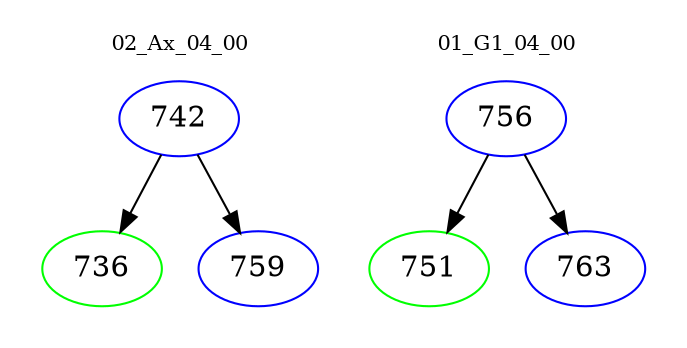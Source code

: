 digraph{
subgraph cluster_0 {
color = white
label = "02_Ax_04_00";
fontsize=10;
T0_742 [label="742", color="blue"]
T0_742 -> T0_736 [color="black"]
T0_736 [label="736", color="green"]
T0_742 -> T0_759 [color="black"]
T0_759 [label="759", color="blue"]
}
subgraph cluster_1 {
color = white
label = "01_G1_04_00";
fontsize=10;
T1_756 [label="756", color="blue"]
T1_756 -> T1_751 [color="black"]
T1_751 [label="751", color="green"]
T1_756 -> T1_763 [color="black"]
T1_763 [label="763", color="blue"]
}
}
